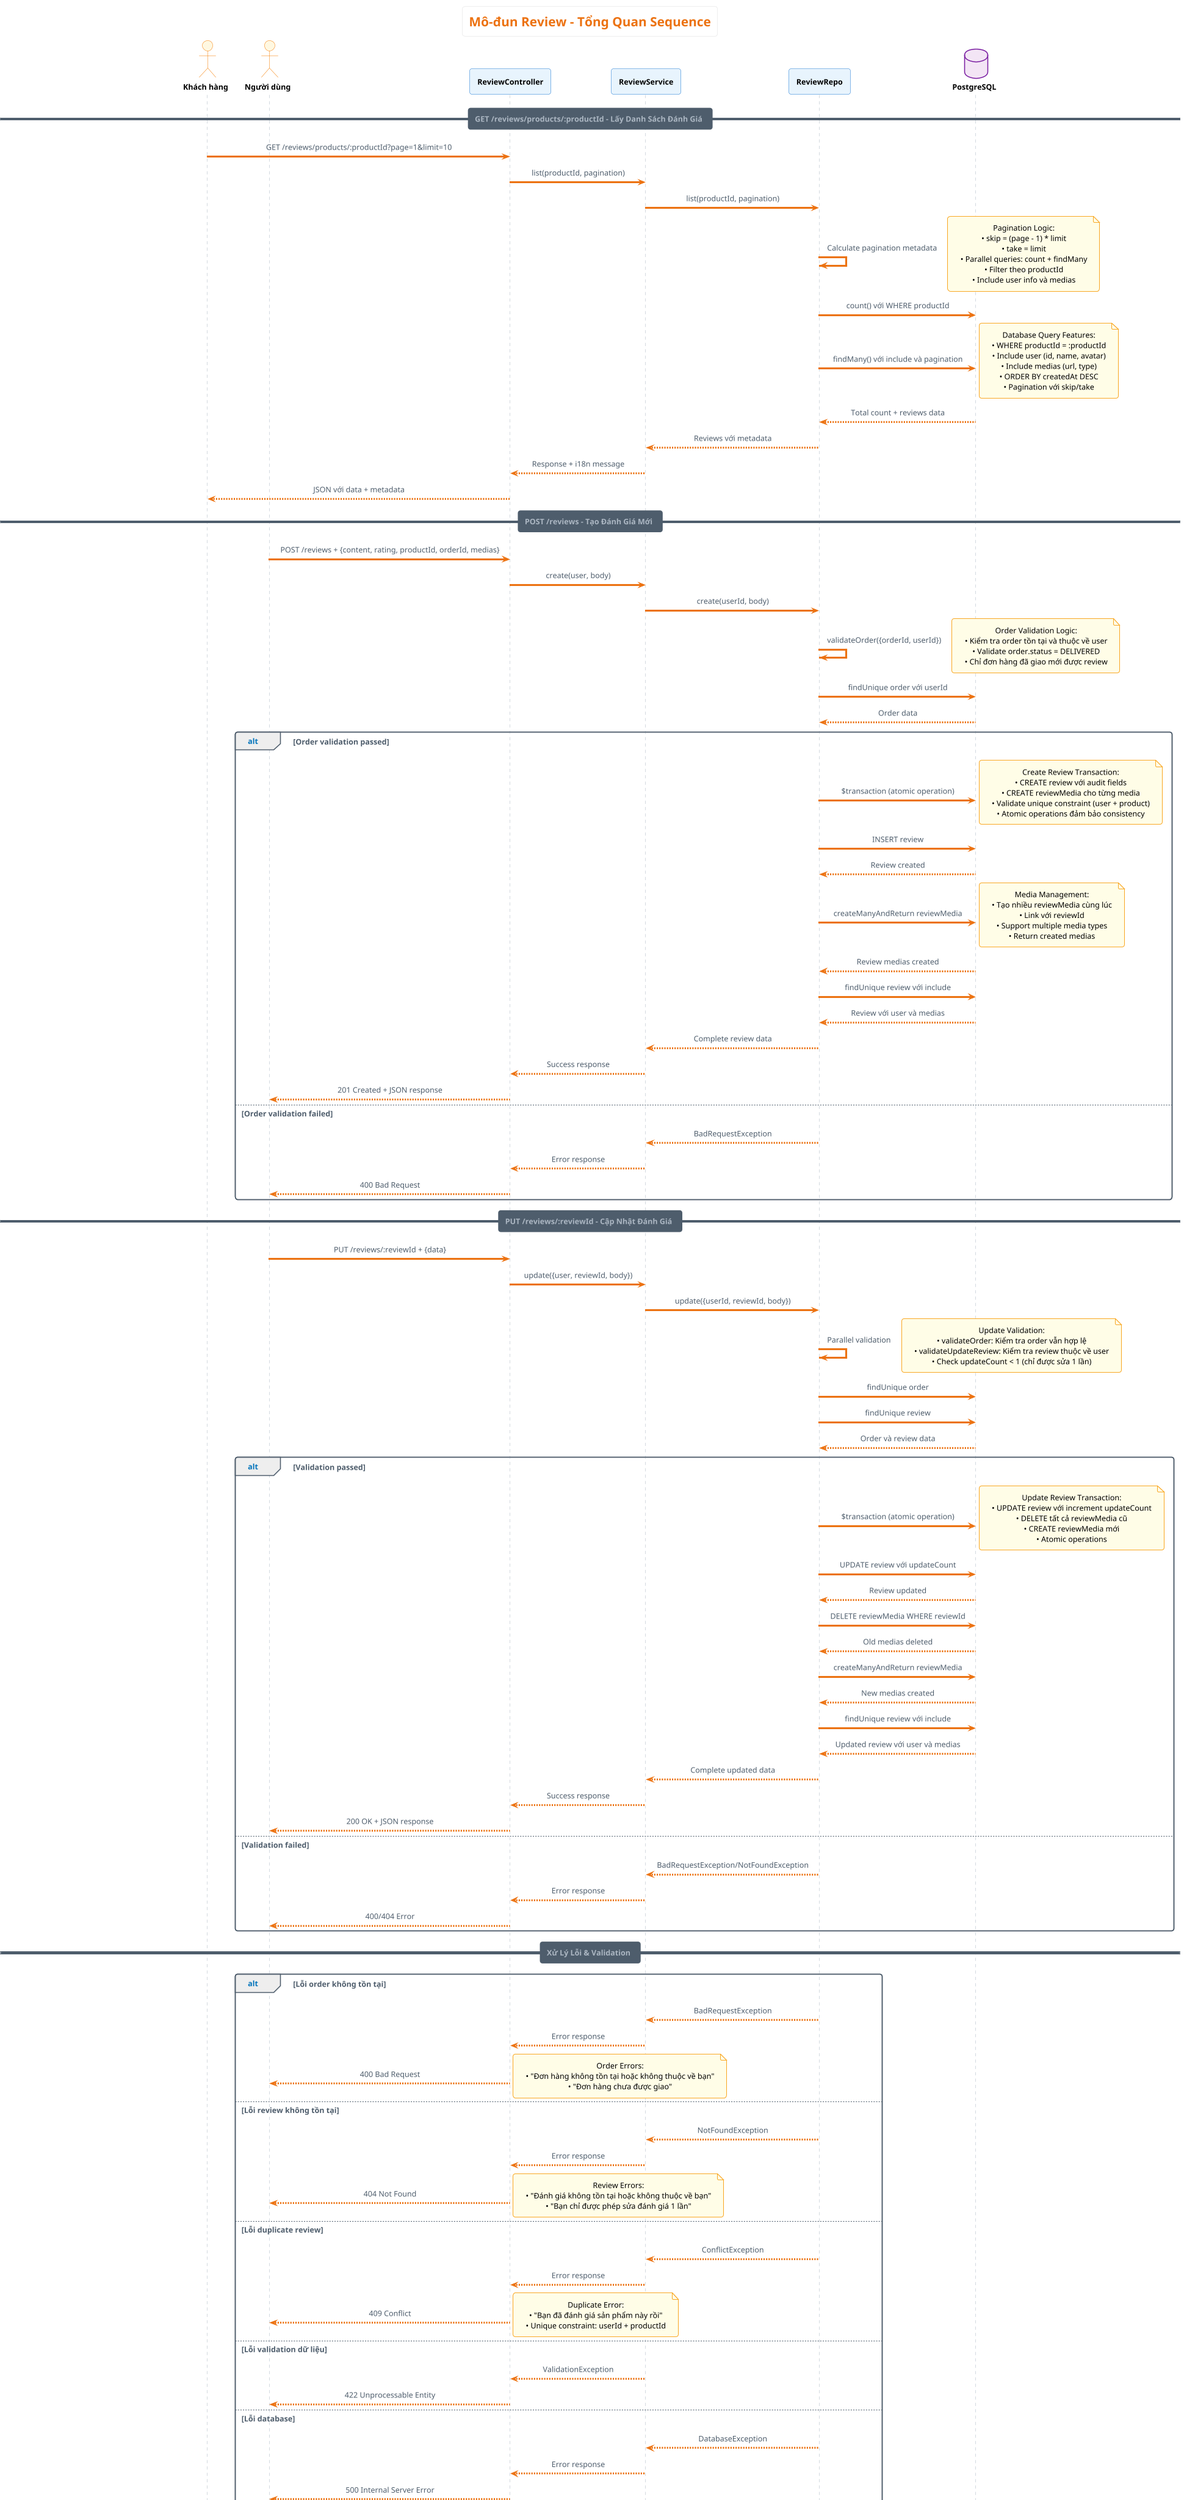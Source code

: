 @startuml
!theme aws-orange
skinparam backgroundColor #FFFFFF
skinparam defaultTextAlignment center
skinparam participant {
    BackgroundColor #E8F4FD
    BorderColor #1976D2
    FontColor #000000
    FontStyle bold
}
skinparam actor {
    BackgroundColor #FFF8E1
    BorderColor #F57C00
    FontColor #000000
    FontStyle bold
}
skinparam database {
    BackgroundColor #F3E5F5
    BorderColor #7B1FA2
    FontColor #000000
    FontStyle bold
}
skinparam note {
    BackgroundColor #FFFDE7
    BorderColor #F9A825
    FontColor #000000
}

title Mô-đun Review - Tổng Quan Sequence
note top : Hệ thống quản lý đánh giá sản phẩm với validation và media management

actor "Khách hàng" as Client
actor "Người dùng" as User
participant ReviewController
participant ReviewService
participant ReviewRepo
database PostgreSQL

== GET /reviews/products/:productId - Lấy Danh Sách Đánh Giá ==
Client -> ReviewController: GET /reviews/products/:productId?page=1&limit=10
ReviewController -> ReviewService: list(productId, pagination)

ReviewService -> ReviewRepo: list(productId, pagination)
ReviewRepo -> ReviewRepo: Calculate pagination metadata
note right
Pagination Logic:
• skip = (page - 1) * limit
• take = limit
• Parallel queries: count + findMany
• Filter theo productId
• Include user info và medias
end note

ReviewRepo -> PostgreSQL: count() với WHERE productId
ReviewRepo -> PostgreSQL: findMany() với include và pagination
note right
Database Query Features:
• WHERE productId = :productId
• Include user (id, name, avatar)
• Include medias (url, type)
• ORDER BY createdAt DESC
• Pagination với skip/take
end note
PostgreSQL --> ReviewRepo: Total count + reviews data
ReviewRepo --> ReviewService: Reviews với metadata
ReviewService --> ReviewController: Response + i18n message
ReviewController --> Client: JSON với data + metadata

== POST /reviews - Tạo Đánh Giá Mới ==
User -> ReviewController: POST /reviews + {content, rating, productId, orderId, medias}
ReviewController -> ReviewService: create(user, body)

ReviewService -> ReviewRepo: create(userId, body)
ReviewRepo -> ReviewRepo: validateOrder({orderId, userId})
note right
Order Validation Logic:
• Kiểm tra order tồn tại và thuộc về user
• Validate order.status = DELIVERED
• Chỉ đơn hàng đã giao mới được review
end note

ReviewRepo -> PostgreSQL: findUnique order với userId
PostgreSQL --> ReviewRepo: Order data

alt Order validation passed
    ReviewRepo -> PostgreSQL: $transaction (atomic operation)
    note right
    Create Review Transaction:
    • CREATE review với audit fields
    • CREATE reviewMedia cho từng media
    • Validate unique constraint (user + product)
    • Atomic operations đảm bảo consistency
    end note

    ReviewRepo -> PostgreSQL: INSERT review
    PostgreSQL --> ReviewRepo: Review created

    ReviewRepo -> PostgreSQL: createManyAndReturn reviewMedia
    note right
    Media Management:
    • Tạo nhiều reviewMedia cùng lúc
    • Link với reviewId
    • Support multiple media types
    • Return created medias
    end note
    PostgreSQL --> ReviewRepo: Review medias created

    ReviewRepo -> PostgreSQL: findUnique review với include
    PostgreSQL --> ReviewRepo: Review với user và medias
    ReviewRepo --> ReviewService: Complete review data
    ReviewService --> ReviewController: Success response
    ReviewController --> User: 201 Created + JSON response

else Order validation failed
    ReviewRepo --> ReviewService: BadRequestException
    ReviewService --> ReviewController: Error response
    ReviewController --> User: 400 Bad Request
end

== PUT /reviews/:reviewId - Cập Nhật Đánh Giá ==
User -> ReviewController: PUT /reviews/:reviewId + {data}
ReviewController -> ReviewService: update({user, reviewId, body})

ReviewService -> ReviewRepo: update({userId, reviewId, body})

ReviewRepo -> ReviewRepo: Parallel validation
note right
Update Validation:
• validateOrder: Kiểm tra order vẫn hợp lệ
• validateUpdateReview: Kiểm tra review thuộc về user
• Check updateCount < 1 (chỉ được sửa 1 lần)
end note

ReviewRepo -> PostgreSQL: findUnique order
ReviewRepo -> PostgreSQL: findUnique review
PostgreSQL --> ReviewRepo: Order và review data

alt Validation passed
    ReviewRepo -> PostgreSQL: $transaction (atomic operation)
    note right
    Update Review Transaction:
    • UPDATE review với increment updateCount
    • DELETE tất cả reviewMedia cũ
    • CREATE reviewMedia mới
    • Atomic operations
    end note

    ReviewRepo -> PostgreSQL: UPDATE review với updateCount
    PostgreSQL --> ReviewRepo: Review updated

    ReviewRepo -> PostgreSQL: DELETE reviewMedia WHERE reviewId
    PostgreSQL --> ReviewRepo: Old medias deleted

    ReviewRepo -> PostgreSQL: createManyAndReturn reviewMedia
    PostgreSQL --> ReviewRepo: New medias created

    ReviewRepo -> PostgreSQL: findUnique review với include
    PostgreSQL --> ReviewRepo: Updated review với user và medias
    ReviewRepo --> ReviewService: Complete updated data
    ReviewService --> ReviewController: Success response
    ReviewController --> User: 200 OK + JSON response

else Validation failed
    ReviewRepo --> ReviewService: BadRequestException/NotFoundException
    ReviewService --> ReviewController: Error response
    ReviewController --> User: 400/404 Error
end

== Xử Lý Lỗi & Validation ==
alt Lỗi order không tồn tại
    ReviewRepo --> ReviewService: BadRequestException
    ReviewService --> ReviewController: Error response
    ReviewController --> User: 400 Bad Request
    note right
    Order Errors:
    • "Đơn hàng không tồn tại hoặc không thuộc về bạn"
    • "Đơn hàng chưa được giao"
    end note

else Lỗi review không tồn tại
    ReviewRepo --> ReviewService: NotFoundException
    ReviewService --> ReviewController: Error response
    ReviewController --> User: 404 Not Found
    note right
    Review Errors:
    • "Đánh giá không tồn tại hoặc không thuộc về bạn"
    • "Bạn chỉ được phép sửa đánh giá 1 lần"
    end note

else Lỗi duplicate review
    ReviewRepo --> ReviewService: ConflictException
    ReviewService --> ReviewController: Error response
    ReviewController --> User: 409 Conflict
    note right
    Duplicate Error:
    • "Bạn đã đánh giá sản phẩm này rồi"
    • Unique constraint: userId + productId
    end note

else Lỗi validation dữ liệu
    ReviewService --> ReviewController: ValidationException
    ReviewController --> User: 422 Unprocessable Entity

else Lỗi database
    ReviewRepo --> ReviewService: DatabaseException
    ReviewService --> ReviewController: Error response
    ReviewController --> User: 500 Internal Server Error
end

== Business Logic ==
alt Rating validation
    ReviewService -> ReviewService: Validate rating 0-5
    note right
    Rating Validation:
    • rating: number.int().min(0).max(5)
    • Validate trong Zod schema
    • Ensure rating hợp lệ
    end note
end

alt Media validation
    ReviewService -> ReviewService: Validate media types
    note right
    Media Validation:
    • url: string.max(1000)
    • type: MediaType enum
    • Support multiple media per review
    end note
end

== Trả Kết Quả ==
ReviewService -> ReviewService: Tạo thông báo đa ngôn ngữ (I18nService)
ReviewService --> ReviewController: Response + Message đã localize
ReviewController --> User: JSON Response với metadata đầy đủ

note bottom
**Đặc điểm chính của module Review:**
• Public API cho danh sách reviews (không cần auth)
• Protected API cho create/update (cần auth)
• Order validation nghiêm ngặt (chỉ DELIVERED mới review được)
• Update limit: chỉ được sửa 1 lần
• Media management với atomic operations
• Unique constraint: user + product (1 review per user per product)
• Pagination với metadata đầy đủ
• Multi-language support
• Comprehensive error handling
end note

@enduml
